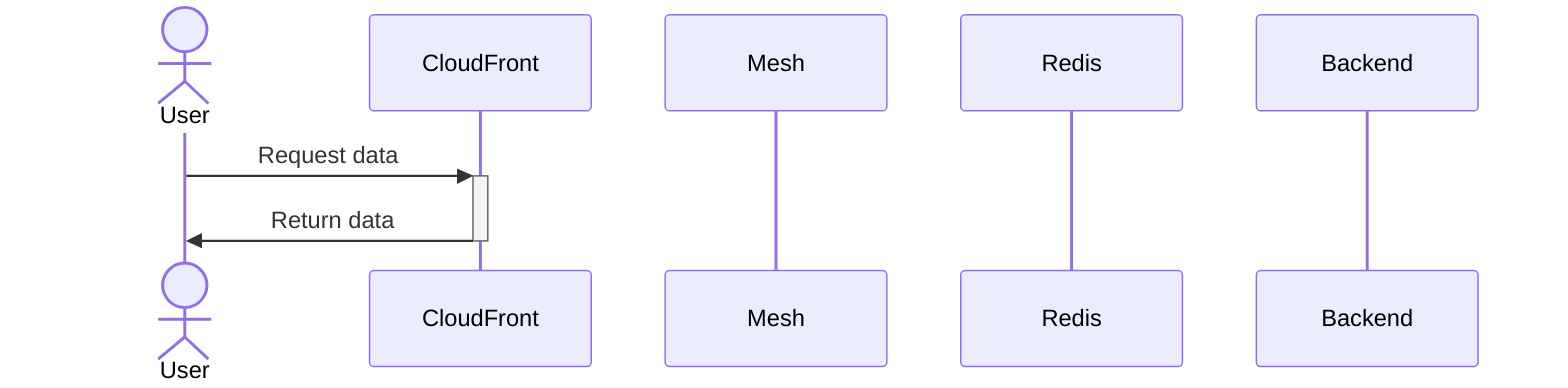 sequenceDiagram
    actor User
    participant CF as CloudFront
    participant Mesh
    participant Redis
    participant Backend
    User->>+CF: Request data
    CF->>-User: Return data